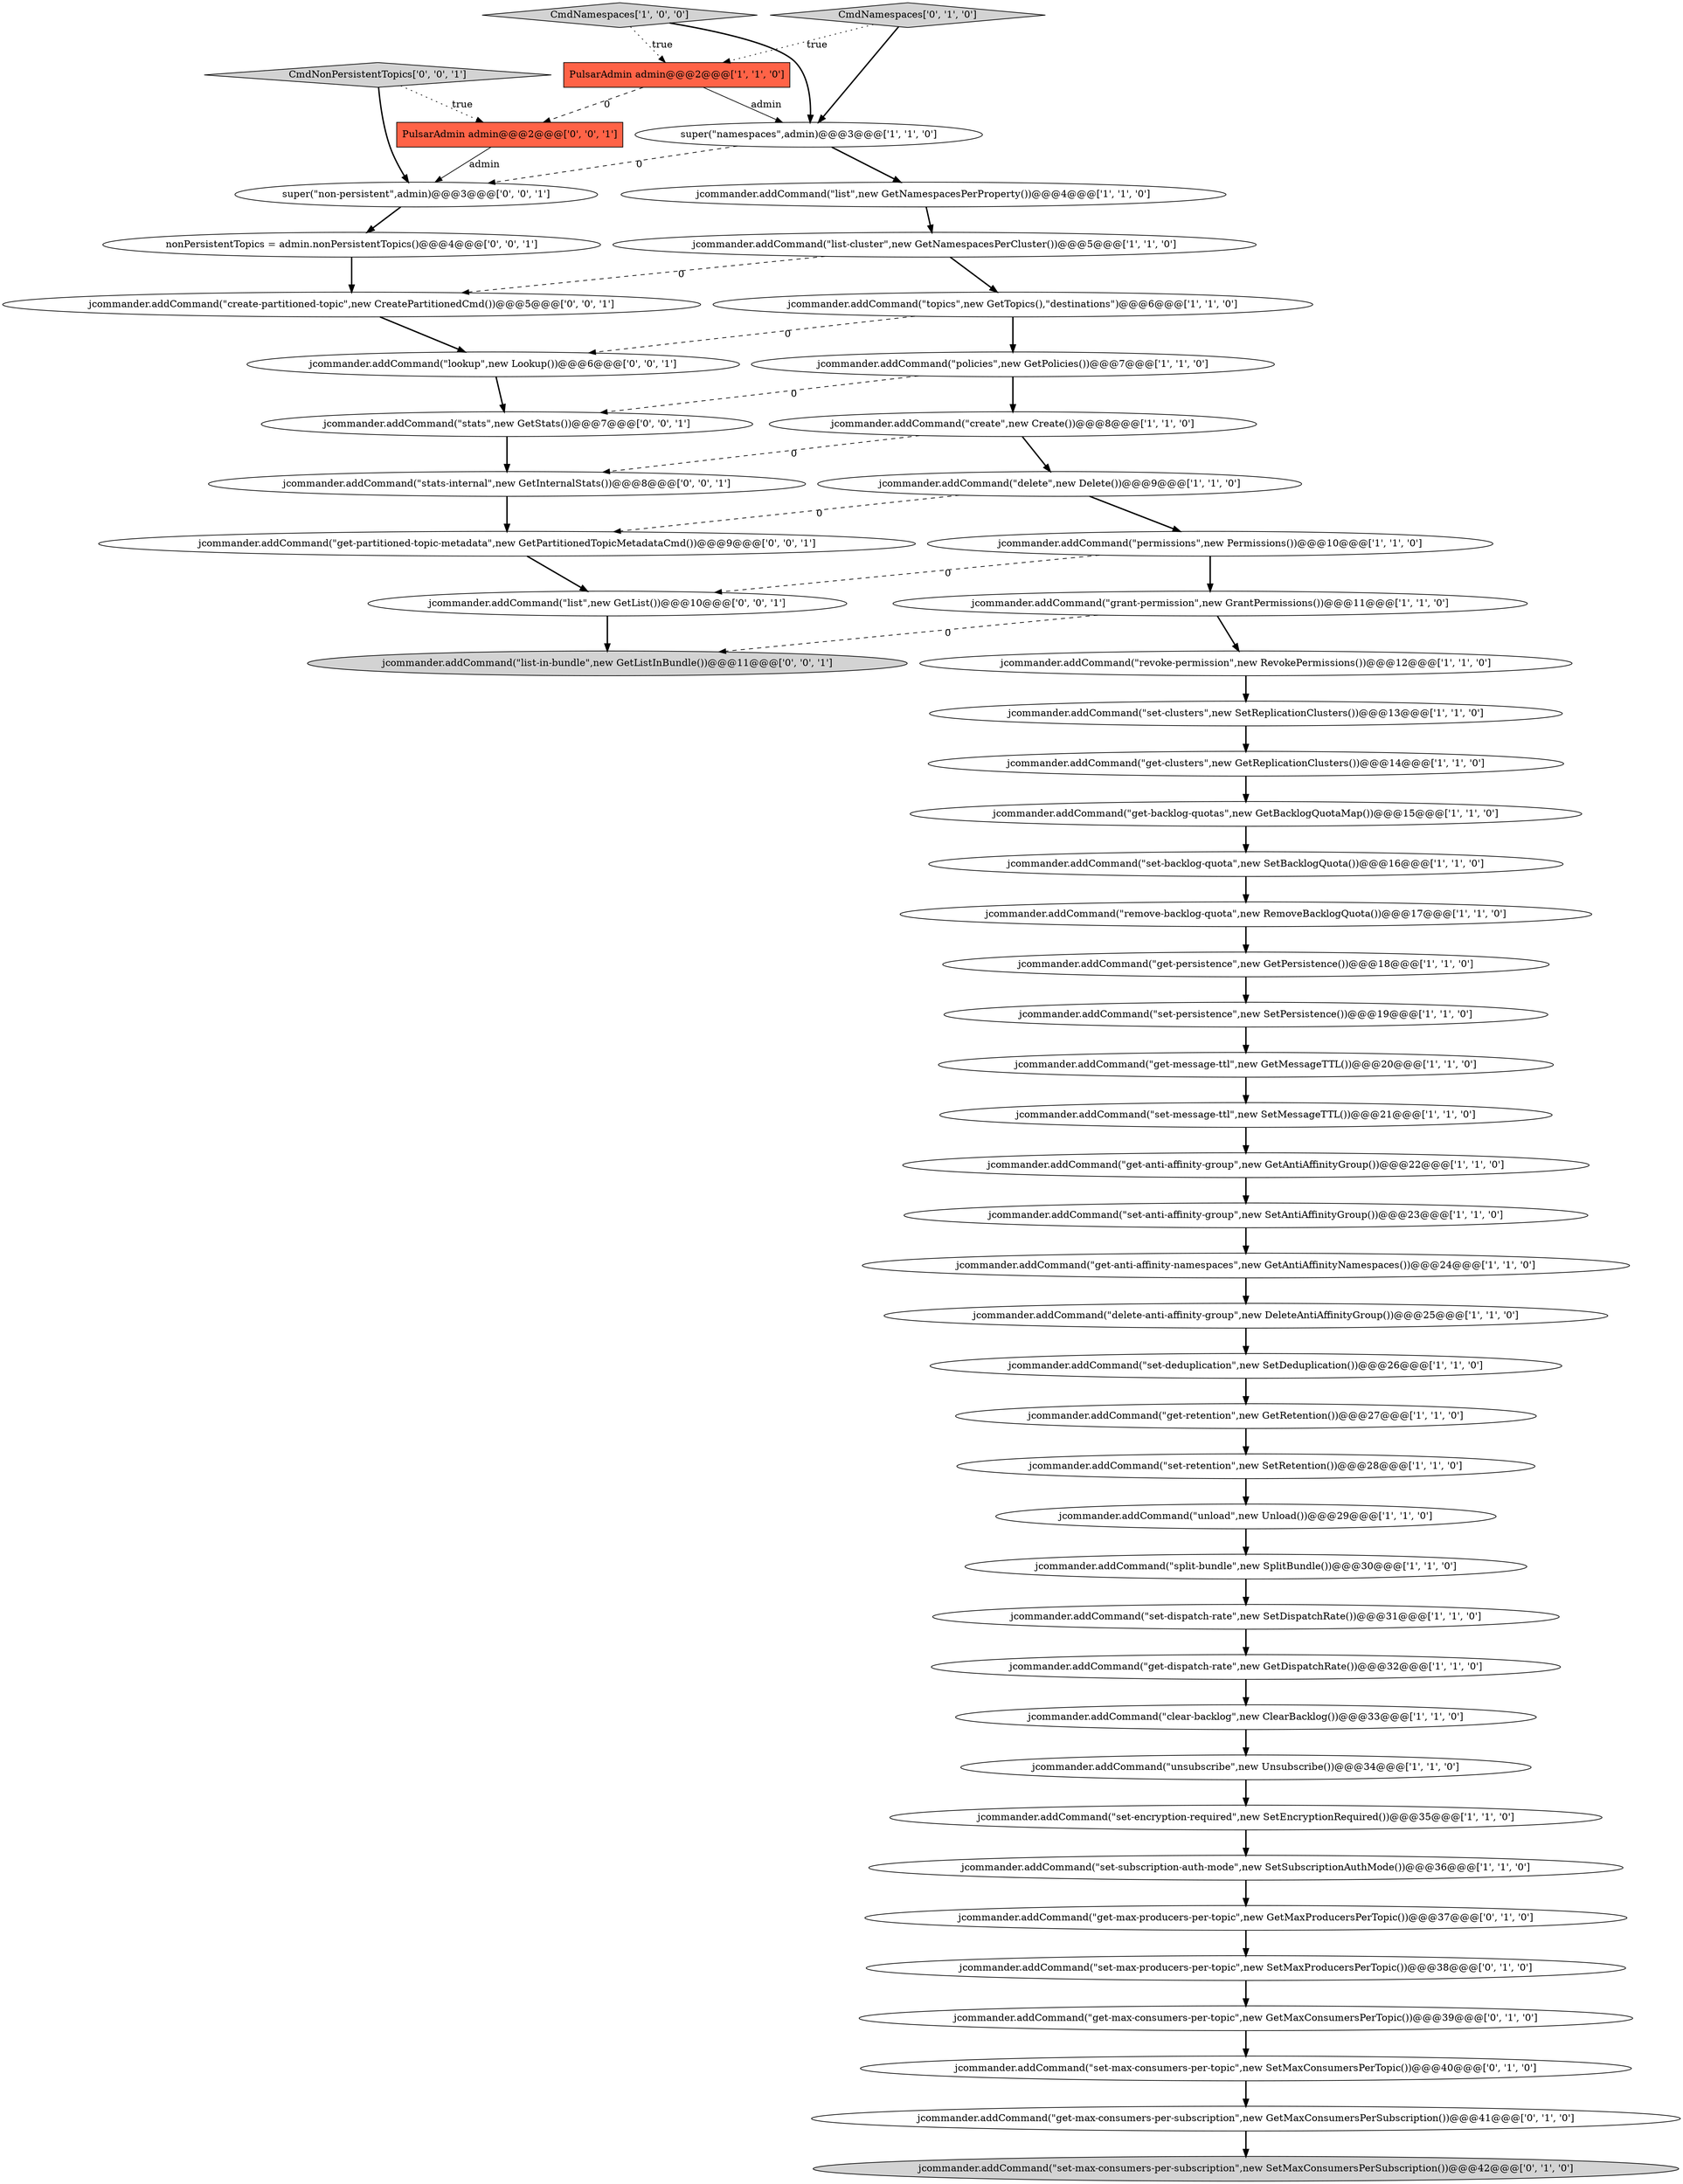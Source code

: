 digraph {
45 [style = filled, label = "jcommander.addCommand(\"list-in-bundle\",new GetListInBundle())@@@11@@@['0', '0', '1']", fillcolor = lightgray, shape = ellipse image = "AAA0AAABBB3BBB"];
27 [style = filled, label = "PulsarAdmin admin@@@2@@@['1', '1', '0']", fillcolor = tomato, shape = box image = "AAA0AAABBB1BBB"];
2 [style = filled, label = "jcommander.addCommand(\"delete-anti-affinity-group\",new DeleteAntiAffinityGroup())@@@25@@@['1', '1', '0']", fillcolor = white, shape = ellipse image = "AAA0AAABBB1BBB"];
8 [style = filled, label = "jcommander.addCommand(\"set-retention\",new SetRetention())@@@28@@@['1', '1', '0']", fillcolor = white, shape = ellipse image = "AAA0AAABBB1BBB"];
25 [style = filled, label = "super(\"namespaces\",admin)@@@3@@@['1', '1', '0']", fillcolor = white, shape = ellipse image = "AAA0AAABBB1BBB"];
17 [style = filled, label = "jcommander.addCommand(\"set-subscription-auth-mode\",new SetSubscriptionAuthMode())@@@36@@@['1', '1', '0']", fillcolor = white, shape = ellipse image = "AAA0AAABBB1BBB"];
0 [style = filled, label = "jcommander.addCommand(\"unload\",new Unload())@@@29@@@['1', '1', '0']", fillcolor = white, shape = ellipse image = "AAA0AAABBB1BBB"];
23 [style = filled, label = "jcommander.addCommand(\"set-persistence\",new SetPersistence())@@@19@@@['1', '1', '0']", fillcolor = white, shape = ellipse image = "AAA0AAABBB1BBB"];
28 [style = filled, label = "jcommander.addCommand(\"topics\",new GetTopics(),\"destinations\")@@@6@@@['1', '1', '0']", fillcolor = white, shape = ellipse image = "AAA0AAABBB1BBB"];
19 [style = filled, label = "jcommander.addCommand(\"remove-backlog-quota\",new RemoveBacklogQuota())@@@17@@@['1', '1', '0']", fillcolor = white, shape = ellipse image = "AAA0AAABBB1BBB"];
18 [style = filled, label = "jcommander.addCommand(\"create\",new Create())@@@8@@@['1', '1', '0']", fillcolor = white, shape = ellipse image = "AAA0AAABBB1BBB"];
39 [style = filled, label = "jcommander.addCommand(\"get-max-consumers-per-subscription\",new GetMaxConsumersPerSubscription())@@@41@@@['0', '1', '0']", fillcolor = white, shape = ellipse image = "AAA1AAABBB2BBB"];
4 [style = filled, label = "jcommander.addCommand(\"permissions\",new Permissions())@@@10@@@['1', '1', '0']", fillcolor = white, shape = ellipse image = "AAA0AAABBB1BBB"];
32 [style = filled, label = "jcommander.addCommand(\"get-persistence\",new GetPersistence())@@@18@@@['1', '1', '0']", fillcolor = white, shape = ellipse image = "AAA0AAABBB1BBB"];
13 [style = filled, label = "jcommander.addCommand(\"get-message-ttl\",new GetMessageTTL())@@@20@@@['1', '1', '0']", fillcolor = white, shape = ellipse image = "AAA0AAABBB1BBB"];
15 [style = filled, label = "jcommander.addCommand(\"set-anti-affinity-group\",new SetAntiAffinityGroup())@@@23@@@['1', '1', '0']", fillcolor = white, shape = ellipse image = "AAA0AAABBB1BBB"];
43 [style = filled, label = "jcommander.addCommand(\"list\",new GetList())@@@10@@@['0', '0', '1']", fillcolor = white, shape = ellipse image = "AAA0AAABBB3BBB"];
33 [style = filled, label = "jcommander.addCommand(\"set-message-ttl\",new SetMessageTTL())@@@21@@@['1', '1', '0']", fillcolor = white, shape = ellipse image = "AAA0AAABBB1BBB"];
14 [style = filled, label = "jcommander.addCommand(\"clear-backlog\",new ClearBacklog())@@@33@@@['1', '1', '0']", fillcolor = white, shape = ellipse image = "AAA0AAABBB1BBB"];
1 [style = filled, label = "jcommander.addCommand(\"split-bundle\",new SplitBundle())@@@30@@@['1', '1', '0']", fillcolor = white, shape = ellipse image = "AAA0AAABBB1BBB"];
3 [style = filled, label = "jcommander.addCommand(\"list\",new GetNamespacesPerProperty())@@@4@@@['1', '1', '0']", fillcolor = white, shape = ellipse image = "AAA0AAABBB1BBB"];
16 [style = filled, label = "jcommander.addCommand(\"set-deduplication\",new SetDeduplication())@@@26@@@['1', '1', '0']", fillcolor = white, shape = ellipse image = "AAA0AAABBB1BBB"];
9 [style = filled, label = "jcommander.addCommand(\"unsubscribe\",new Unsubscribe())@@@34@@@['1', '1', '0']", fillcolor = white, shape = ellipse image = "AAA0AAABBB1BBB"];
46 [style = filled, label = "jcommander.addCommand(\"create-partitioned-topic\",new CreatePartitionedCmd())@@@5@@@['0', '0', '1']", fillcolor = white, shape = ellipse image = "AAA0AAABBB3BBB"];
10 [style = filled, label = "CmdNamespaces['1', '0', '0']", fillcolor = lightgray, shape = diamond image = "AAA0AAABBB1BBB"];
11 [style = filled, label = "jcommander.addCommand(\"delete\",new Delete())@@@9@@@['1', '1', '0']", fillcolor = white, shape = ellipse image = "AAA0AAABBB1BBB"];
24 [style = filled, label = "jcommander.addCommand(\"list-cluster\",new GetNamespacesPerCluster())@@@5@@@['1', '1', '0']", fillcolor = white, shape = ellipse image = "AAA0AAABBB1BBB"];
29 [style = filled, label = "jcommander.addCommand(\"policies\",new GetPolicies())@@@7@@@['1', '1', '0']", fillcolor = white, shape = ellipse image = "AAA0AAABBB1BBB"];
31 [style = filled, label = "jcommander.addCommand(\"set-backlog-quota\",new SetBacklogQuota())@@@16@@@['1', '1', '0']", fillcolor = white, shape = ellipse image = "AAA0AAABBB1BBB"];
6 [style = filled, label = "jcommander.addCommand(\"get-anti-affinity-namespaces\",new GetAntiAffinityNamespaces())@@@24@@@['1', '1', '0']", fillcolor = white, shape = ellipse image = "AAA0AAABBB1BBB"];
44 [style = filled, label = "nonPersistentTopics = admin.nonPersistentTopics()@@@4@@@['0', '0', '1']", fillcolor = white, shape = ellipse image = "AAA0AAABBB3BBB"];
50 [style = filled, label = "jcommander.addCommand(\"stats\",new GetStats())@@@7@@@['0', '0', '1']", fillcolor = white, shape = ellipse image = "AAA0AAABBB3BBB"];
41 [style = filled, label = "jcommander.addCommand(\"set-max-consumers-per-topic\",new SetMaxConsumersPerTopic())@@@40@@@['0', '1', '0']", fillcolor = white, shape = ellipse image = "AAA1AAABBB2BBB"];
38 [style = filled, label = "CmdNamespaces['0', '1', '0']", fillcolor = lightgray, shape = diamond image = "AAA0AAABBB2BBB"];
7 [style = filled, label = "jcommander.addCommand(\"revoke-permission\",new RevokePermissions())@@@12@@@['1', '1', '0']", fillcolor = white, shape = ellipse image = "AAA0AAABBB1BBB"];
12 [style = filled, label = "jcommander.addCommand(\"set-clusters\",new SetReplicationClusters())@@@13@@@['1', '1', '0']", fillcolor = white, shape = ellipse image = "AAA0AAABBB1BBB"];
5 [style = filled, label = "jcommander.addCommand(\"get-clusters\",new GetReplicationClusters())@@@14@@@['1', '1', '0']", fillcolor = white, shape = ellipse image = "AAA0AAABBB1BBB"];
21 [style = filled, label = "jcommander.addCommand(\"grant-permission\",new GrantPermissions())@@@11@@@['1', '1', '0']", fillcolor = white, shape = ellipse image = "AAA0AAABBB1BBB"];
47 [style = filled, label = "jcommander.addCommand(\"get-partitioned-topic-metadata\",new GetPartitionedTopicMetadataCmd())@@@9@@@['0', '0', '1']", fillcolor = white, shape = ellipse image = "AAA0AAABBB3BBB"];
42 [style = filled, label = "jcommander.addCommand(\"set-max-consumers-per-subscription\",new SetMaxConsumersPerSubscription())@@@42@@@['0', '1', '0']", fillcolor = lightgray, shape = ellipse image = "AAA1AAABBB2BBB"];
40 [style = filled, label = "jcommander.addCommand(\"get-max-consumers-per-topic\",new GetMaxConsumersPerTopic())@@@39@@@['0', '1', '0']", fillcolor = white, shape = ellipse image = "AAA1AAABBB2BBB"];
49 [style = filled, label = "jcommander.addCommand(\"lookup\",new Lookup())@@@6@@@['0', '0', '1']", fillcolor = white, shape = ellipse image = "AAA0AAABBB3BBB"];
51 [style = filled, label = "CmdNonPersistentTopics['0', '0', '1']", fillcolor = lightgray, shape = diamond image = "AAA0AAABBB3BBB"];
36 [style = filled, label = "jcommander.addCommand(\"get-max-producers-per-topic\",new GetMaxProducersPerTopic())@@@37@@@['0', '1', '0']", fillcolor = white, shape = ellipse image = "AAA1AAABBB2BBB"];
52 [style = filled, label = "super(\"non-persistent\",admin)@@@3@@@['0', '0', '1']", fillcolor = white, shape = ellipse image = "AAA0AAABBB3BBB"];
37 [style = filled, label = "jcommander.addCommand(\"set-max-producers-per-topic\",new SetMaxProducersPerTopic())@@@38@@@['0', '1', '0']", fillcolor = white, shape = ellipse image = "AAA1AAABBB2BBB"];
34 [style = filled, label = "jcommander.addCommand(\"get-retention\",new GetRetention())@@@27@@@['1', '1', '0']", fillcolor = white, shape = ellipse image = "AAA0AAABBB1BBB"];
53 [style = filled, label = "jcommander.addCommand(\"stats-internal\",new GetInternalStats())@@@8@@@['0', '0', '1']", fillcolor = white, shape = ellipse image = "AAA0AAABBB3BBB"];
48 [style = filled, label = "PulsarAdmin admin@@@2@@@['0', '0', '1']", fillcolor = tomato, shape = box image = "AAA0AAABBB3BBB"];
30 [style = filled, label = "jcommander.addCommand(\"get-backlog-quotas\",new GetBacklogQuotaMap())@@@15@@@['1', '1', '0']", fillcolor = white, shape = ellipse image = "AAA0AAABBB1BBB"];
35 [style = filled, label = "jcommander.addCommand(\"set-encryption-required\",new SetEncryptionRequired())@@@35@@@['1', '1', '0']", fillcolor = white, shape = ellipse image = "AAA0AAABBB1BBB"];
22 [style = filled, label = "jcommander.addCommand(\"set-dispatch-rate\",new SetDispatchRate())@@@31@@@['1', '1', '0']", fillcolor = white, shape = ellipse image = "AAA0AAABBB1BBB"];
20 [style = filled, label = "jcommander.addCommand(\"get-dispatch-rate\",new GetDispatchRate())@@@32@@@['1', '1', '0']", fillcolor = white, shape = ellipse image = "AAA0AAABBB1BBB"];
26 [style = filled, label = "jcommander.addCommand(\"get-anti-affinity-group\",new GetAntiAffinityGroup())@@@22@@@['1', '1', '0']", fillcolor = white, shape = ellipse image = "AAA0AAABBB1BBB"];
48->52 [style = solid, label="admin"];
32->23 [style = bold, label=""];
38->25 [style = bold, label=""];
3->24 [style = bold, label=""];
25->3 [style = bold, label=""];
11->4 [style = bold, label=""];
46->49 [style = bold, label=""];
47->43 [style = bold, label=""];
36->37 [style = bold, label=""];
35->17 [style = bold, label=""];
44->46 [style = bold, label=""];
51->48 [style = dotted, label="true"];
43->45 [style = bold, label=""];
8->0 [style = bold, label=""];
25->52 [style = dashed, label="0"];
9->35 [style = bold, label=""];
24->46 [style = dashed, label="0"];
51->52 [style = bold, label=""];
19->32 [style = bold, label=""];
16->34 [style = bold, label=""];
13->33 [style = bold, label=""];
14->9 [style = bold, label=""];
39->42 [style = bold, label=""];
41->39 [style = bold, label=""];
22->20 [style = bold, label=""];
10->25 [style = bold, label=""];
52->44 [style = bold, label=""];
15->6 [style = bold, label=""];
0->1 [style = bold, label=""];
27->25 [style = solid, label="admin"];
6->2 [style = bold, label=""];
10->27 [style = dotted, label="true"];
30->31 [style = bold, label=""];
18->53 [style = dashed, label="0"];
29->50 [style = dashed, label="0"];
12->5 [style = bold, label=""];
23->13 [style = bold, label=""];
26->15 [style = bold, label=""];
17->36 [style = bold, label=""];
7->12 [style = bold, label=""];
37->40 [style = bold, label=""];
40->41 [style = bold, label=""];
50->53 [style = bold, label=""];
27->48 [style = dashed, label="0"];
5->30 [style = bold, label=""];
21->7 [style = bold, label=""];
2->16 [style = bold, label=""];
53->47 [style = bold, label=""];
11->47 [style = dashed, label="0"];
38->27 [style = dotted, label="true"];
34->8 [style = bold, label=""];
28->49 [style = dashed, label="0"];
21->45 [style = dashed, label="0"];
24->28 [style = bold, label=""];
29->18 [style = bold, label=""];
1->22 [style = bold, label=""];
20->14 [style = bold, label=""];
4->21 [style = bold, label=""];
4->43 [style = dashed, label="0"];
31->19 [style = bold, label=""];
18->11 [style = bold, label=""];
49->50 [style = bold, label=""];
28->29 [style = bold, label=""];
33->26 [style = bold, label=""];
}
